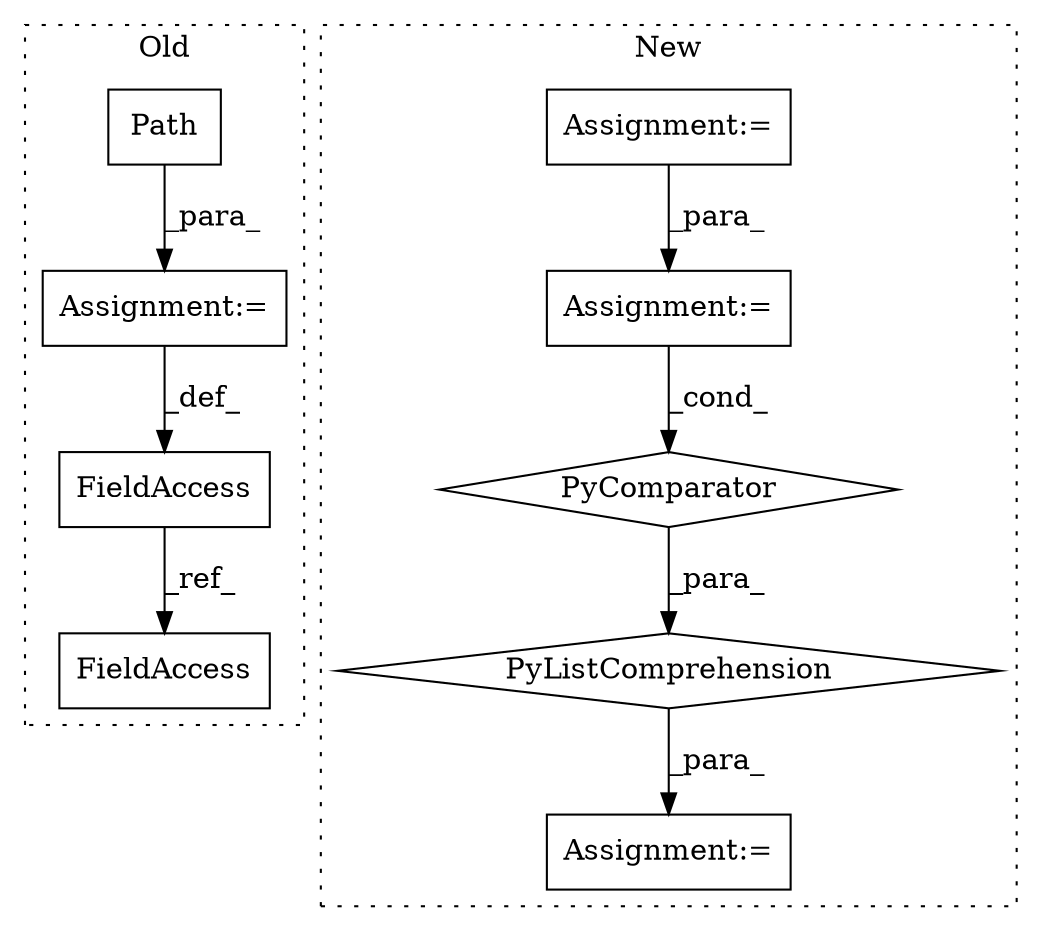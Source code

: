 digraph G {
subgraph cluster0 {
1 [label="Path" a="32" s="2068,2084" l="5,1" shape="box"];
6 [label="Assignment:=" a="7" s="2067" l="1" shape="box"];
8 [label="FieldAccess" a="22" s="2059" l="8" shape="box"];
9 [label="FieldAccess" a="22" s="2299" l="8" shape="box"];
label = "Old";
style="dotted";
}
subgraph cluster1 {
2 [label="PyListComprehension" a="109" s="2545" l="120" shape="diamond"];
3 [label="Assignment:=" a="7" s="2488" l="1" shape="box"];
4 [label="Assignment:=" a="7" s="2678" l="1" shape="box"];
5 [label="PyComparator" a="113" s="2610" l="47" shape="diamond"];
7 [label="Assignment:=" a="7" s="2117" l="1" shape="box"];
label = "New";
style="dotted";
}
1 -> 6 [label="_para_"];
2 -> 4 [label="_para_"];
3 -> 5 [label="_cond_"];
5 -> 2 [label="_para_"];
6 -> 8 [label="_def_"];
7 -> 3 [label="_para_"];
8 -> 9 [label="_ref_"];
}